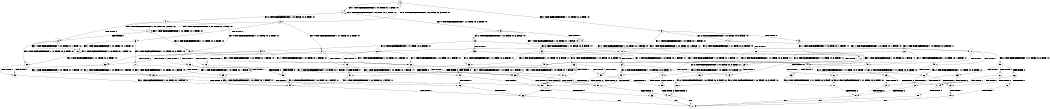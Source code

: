 digraph BCG {
size = "7, 10.5";
center = TRUE;
node [shape = circle];
0 [peripheries = 2];
0 -> 1 [label = "EX !1 !ATOMIC_EXCH_BRANCH (1, +0, TRUE, +0, 1, TRUE) !:0:"];
0 -> 2 [label = "EX !2 !ATOMIC_EXCH_BRANCH (1, +0, FALSE, +0, 3, TRUE) !:0:"];
0 -> 3 [label = "EX !0 !ATOMIC_EXCH_BRANCH (1, +1, TRUE, +0, 2, TRUE) !:0:"];
1 -> 4 [label = "EX !2 !ATOMIC_EXCH_BRANCH (1, +0, FALSE, +0, 3, TRUE) !:0:"];
1 -> 5 [label = "EX !0 !ATOMIC_EXCH_BRANCH (1, +1, TRUE, +0, 2, TRUE) !:0:"];
1 -> 1 [label = "EX !1 !ATOMIC_EXCH_BRANCH (1, +0, TRUE, +0, 1, TRUE) !:0:"];
2 -> 6 [label = "TERMINATE !2"];
2 -> 7 [label = "EX !1 !ATOMIC_EXCH_BRANCH (1, +0, TRUE, +0, 1, TRUE) !:0:"];
2 -> 8 [label = "EX !0 !ATOMIC_EXCH_BRANCH (1, +1, TRUE, +0, 2, TRUE) !:0:"];
3 -> 9 [label = "TERMINATE !0"];
3 -> 10 [label = "EX !1 !ATOMIC_EXCH_BRANCH (1, +0, TRUE, +0, 1, FALSE) !:0:"];
3 -> 11 [label = "EX !2 !ATOMIC_EXCH_BRANCH (1, +0, FALSE, +0, 3, FALSE) !:0:"];
4 -> 12 [label = "TERMINATE !2"];
4 -> 13 [label = "EX !0 !ATOMIC_EXCH_BRANCH (1, +1, TRUE, +0, 2, TRUE) !:0:"];
4 -> 7 [label = "EX !1 !ATOMIC_EXCH_BRANCH (1, +0, TRUE, +0, 1, TRUE) !:0:"];
5 -> 14 [label = "TERMINATE !0"];
5 -> 15 [label = "EX !2 !ATOMIC_EXCH_BRANCH (1, +0, FALSE, +0, 3, FALSE) !:0:"];
5 -> 10 [label = "EX !1 !ATOMIC_EXCH_BRANCH (1, +0, TRUE, +0, 1, FALSE) !:0:"];
6 -> 16 [label = "EX !1 !ATOMIC_EXCH_BRANCH (1, +0, TRUE, +0, 1, TRUE) !:0:"];
6 -> 17 [label = "EX !0 !ATOMIC_EXCH_BRANCH (1, +1, TRUE, +0, 2, TRUE) !:0:"];
7 -> 12 [label = "TERMINATE !2"];
7 -> 13 [label = "EX !0 !ATOMIC_EXCH_BRANCH (1, +1, TRUE, +0, 2, TRUE) !:0:"];
7 -> 7 [label = "EX !1 !ATOMIC_EXCH_BRANCH (1, +0, TRUE, +0, 1, TRUE) !:0:"];
8 -> 18 [label = "TERMINATE !2"];
8 -> 19 [label = "TERMINATE !0"];
8 -> 20 [label = "EX !1 !ATOMIC_EXCH_BRANCH (1, +0, TRUE, +0, 1, FALSE) !:0:"];
9 -> 21 [label = "EX !1 !ATOMIC_EXCH_BRANCH (1, +0, TRUE, +0, 1, FALSE) !:1:"];
9 -> 22 [label = "EX !2 !ATOMIC_EXCH_BRANCH (1, +0, FALSE, +0, 3, FALSE) !:1:"];
10 -> 23 [label = "TERMINATE !1"];
10 -> 24 [label = "TERMINATE !0"];
10 -> 25 [label = "EX !2 !ATOMIC_EXCH_BRANCH (1, +0, FALSE, +0, 3, TRUE) !:0:"];
11 -> 26 [label = "TERMINATE !0"];
11 -> 27 [label = "EX !1 !ATOMIC_EXCH_BRANCH (1, +0, TRUE, +0, 1, FALSE) !:0:"];
11 -> 28 [label = "EX !2 !ATOMIC_EXCH_BRANCH (1, +1, TRUE, +0, 3, FALSE) !:0:"];
12 -> 29 [label = "EX !0 !ATOMIC_EXCH_BRANCH (1, +1, TRUE, +0, 2, TRUE) !:0:"];
12 -> 16 [label = "EX !1 !ATOMIC_EXCH_BRANCH (1, +0, TRUE, +0, 1, TRUE) !:0:"];
13 -> 30 [label = "TERMINATE !2"];
13 -> 31 [label = "TERMINATE !0"];
13 -> 20 [label = "EX !1 !ATOMIC_EXCH_BRANCH (1, +0, TRUE, +0, 1, FALSE) !:0:"];
14 -> 32 [label = "EX !2 !ATOMIC_EXCH_BRANCH (1, +0, FALSE, +0, 3, FALSE) !:1:"];
14 -> 21 [label = "EX !1 !ATOMIC_EXCH_BRANCH (1, +0, TRUE, +0, 1, FALSE) !:1:"];
15 -> 33 [label = "TERMINATE !0"];
15 -> 34 [label = "EX !2 !ATOMIC_EXCH_BRANCH (1, +1, TRUE, +0, 3, FALSE) !:0:"];
15 -> 27 [label = "EX !1 !ATOMIC_EXCH_BRANCH (1, +0, TRUE, +0, 1, FALSE) !:0:"];
16 -> 29 [label = "EX !0 !ATOMIC_EXCH_BRANCH (1, +1, TRUE, +0, 2, TRUE) !:0:"];
16 -> 16 [label = "EX !1 !ATOMIC_EXCH_BRANCH (1, +0, TRUE, +0, 1, TRUE) !:0:"];
17 -> 35 [label = "TERMINATE !0"];
17 -> 36 [label = "EX !1 !ATOMIC_EXCH_BRANCH (1, +0, TRUE, +0, 1, FALSE) !:0:"];
18 -> 35 [label = "TERMINATE !0"];
18 -> 36 [label = "EX !1 !ATOMIC_EXCH_BRANCH (1, +0, TRUE, +0, 1, FALSE) !:0:"];
19 -> 37 [label = "TERMINATE !2"];
19 -> 38 [label = "EX !1 !ATOMIC_EXCH_BRANCH (1, +0, TRUE, +0, 1, FALSE) !:1:"];
20 -> 39 [label = "TERMINATE !1"];
20 -> 40 [label = "TERMINATE !2"];
20 -> 41 [label = "TERMINATE !0"];
21 -> 42 [label = "TERMINATE !1"];
21 -> 43 [label = "EX !2 !ATOMIC_EXCH_BRANCH (1, +0, FALSE, +0, 3, TRUE) !:1:"];
22 -> 44 [label = "EX !1 !ATOMIC_EXCH_BRANCH (1, +0, TRUE, +0, 1, FALSE) !:1:"];
22 -> 45 [label = "EX !2 !ATOMIC_EXCH_BRANCH (1, +1, TRUE, +0, 3, FALSE) !:1:"];
23 -> 46 [label = "TERMINATE !0"];
23 -> 47 [label = "EX !2 !ATOMIC_EXCH_BRANCH (1, +0, FALSE, +0, 3, TRUE) !:0:"];
24 -> 42 [label = "TERMINATE !1"];
24 -> 43 [label = "EX !2 !ATOMIC_EXCH_BRANCH (1, +0, FALSE, +0, 3, TRUE) !:1:"];
25 -> 39 [label = "TERMINATE !1"];
25 -> 40 [label = "TERMINATE !2"];
25 -> 41 [label = "TERMINATE !0"];
26 -> 44 [label = "EX !1 !ATOMIC_EXCH_BRANCH (1, +0, TRUE, +0, 1, FALSE) !:1:"];
26 -> 45 [label = "EX !2 !ATOMIC_EXCH_BRANCH (1, +1, TRUE, +0, 3, FALSE) !:1:"];
27 -> 48 [label = "TERMINATE !1"];
27 -> 49 [label = "TERMINATE !0"];
27 -> 50 [label = "EX !2 !ATOMIC_EXCH_BRANCH (1, +1, TRUE, +0, 3, TRUE) !:0:"];
28 -> 18 [label = "TERMINATE !2"];
28 -> 19 [label = "TERMINATE !0"];
28 -> 20 [label = "EX !1 !ATOMIC_EXCH_BRANCH (1, +0, TRUE, +0, 1, FALSE) !:0:"];
29 -> 51 [label = "TERMINATE !0"];
29 -> 36 [label = "EX !1 !ATOMIC_EXCH_BRANCH (1, +0, TRUE, +0, 1, FALSE) !:0:"];
30 -> 51 [label = "TERMINATE !0"];
30 -> 36 [label = "EX !1 !ATOMIC_EXCH_BRANCH (1, +0, TRUE, +0, 1, FALSE) !:0:"];
31 -> 52 [label = "TERMINATE !2"];
31 -> 38 [label = "EX !1 !ATOMIC_EXCH_BRANCH (1, +0, TRUE, +0, 1, FALSE) !:1:"];
32 -> 53 [label = "EX !2 !ATOMIC_EXCH_BRANCH (1, +1, TRUE, +0, 3, FALSE) !:1:"];
32 -> 44 [label = "EX !1 !ATOMIC_EXCH_BRANCH (1, +0, TRUE, +0, 1, FALSE) !:1:"];
33 -> 53 [label = "EX !2 !ATOMIC_EXCH_BRANCH (1, +1, TRUE, +0, 3, FALSE) !:1:"];
33 -> 44 [label = "EX !1 !ATOMIC_EXCH_BRANCH (1, +0, TRUE, +0, 1, FALSE) !:1:"];
34 -> 30 [label = "TERMINATE !2"];
34 -> 31 [label = "TERMINATE !0"];
34 -> 20 [label = "EX !1 !ATOMIC_EXCH_BRANCH (1, +0, TRUE, +0, 1, FALSE) !:0:"];
35 -> 54 [label = "EX !1 !ATOMIC_EXCH_BRANCH (1, +0, TRUE, +0, 1, FALSE) !:1:"];
36 -> 55 [label = "TERMINATE !1"];
36 -> 56 [label = "TERMINATE !0"];
37 -> 54 [label = "EX !1 !ATOMIC_EXCH_BRANCH (1, +0, TRUE, +0, 1, FALSE) !:1:"];
38 -> 57 [label = "TERMINATE !1"];
38 -> 58 [label = "TERMINATE !2"];
39 -> 55 [label = "TERMINATE !2"];
39 -> 59 [label = "TERMINATE !0"];
40 -> 55 [label = "TERMINATE !1"];
40 -> 56 [label = "TERMINATE !0"];
41 -> 57 [label = "TERMINATE !1"];
41 -> 58 [label = "TERMINATE !2"];
42 -> 60 [label = "EX !2 !ATOMIC_EXCH_BRANCH (1, +0, FALSE, +0, 3, TRUE) !:2:"];
43 -> 57 [label = "TERMINATE !1"];
43 -> 58 [label = "TERMINATE !2"];
44 -> 61 [label = "TERMINATE !1"];
44 -> 62 [label = "EX !2 !ATOMIC_EXCH_BRANCH (1, +1, TRUE, +0, 3, TRUE) !:1:"];
45 -> 37 [label = "TERMINATE !2"];
45 -> 38 [label = "EX !1 !ATOMIC_EXCH_BRANCH (1, +0, TRUE, +0, 1, FALSE) !:1:"];
46 -> 60 [label = "EX !2 !ATOMIC_EXCH_BRANCH (1, +0, FALSE, +0, 3, TRUE) !:2:"];
47 -> 55 [label = "TERMINATE !2"];
47 -> 59 [label = "TERMINATE !0"];
48 -> 63 [label = "TERMINATE !0"];
48 -> 64 [label = "EX !2 !ATOMIC_EXCH_BRANCH (1, +1, TRUE, +0, 3, TRUE) !:0:"];
49 -> 61 [label = "TERMINATE !1"];
49 -> 62 [label = "EX !2 !ATOMIC_EXCH_BRANCH (1, +1, TRUE, +0, 3, TRUE) !:1:"];
50 -> 65 [label = "TERMINATE !1"];
50 -> 66 [label = "TERMINATE !2"];
50 -> 67 [label = "TERMINATE !0"];
51 -> 54 [label = "EX !1 !ATOMIC_EXCH_BRANCH (1, +0, TRUE, +0, 1, FALSE) !:1:"];
52 -> 54 [label = "EX !1 !ATOMIC_EXCH_BRANCH (1, +0, TRUE, +0, 1, FALSE) !:1:"];
53 -> 52 [label = "TERMINATE !2"];
53 -> 38 [label = "EX !1 !ATOMIC_EXCH_BRANCH (1, +0, TRUE, +0, 1, FALSE) !:1:"];
54 -> 68 [label = "TERMINATE !1"];
55 -> 69 [label = "TERMINATE !0"];
56 -> 68 [label = "TERMINATE !1"];
57 -> 70 [label = "TERMINATE !2"];
58 -> 68 [label = "TERMINATE !1"];
59 -> 70 [label = "TERMINATE !2"];
60 -> 70 [label = "TERMINATE !2"];
61 -> 71 [label = "EX !2 !ATOMIC_EXCH_BRANCH (1, +1, TRUE, +0, 3, TRUE) !:2:"];
62 -> 72 [label = "TERMINATE !1"];
62 -> 73 [label = "TERMINATE !2"];
63 -> 71 [label = "EX !2 !ATOMIC_EXCH_BRANCH (1, +1, TRUE, +0, 3, TRUE) !:2:"];
64 -> 74 [label = "TERMINATE !2"];
64 -> 75 [label = "TERMINATE !0"];
65 -> 74 [label = "TERMINATE !2"];
65 -> 75 [label = "TERMINATE !0"];
66 -> 74 [label = "TERMINATE !1"];
66 -> 76 [label = "TERMINATE !0"];
67 -> 72 [label = "TERMINATE !1"];
67 -> 73 [label = "TERMINATE !2"];
68 -> 77 [label = "exit"];
69 -> 77 [label = "exit"];
70 -> 77 [label = "exit"];
71 -> 78 [label = "TERMINATE !2"];
72 -> 78 [label = "TERMINATE !2"];
73 -> 79 [label = "TERMINATE !1"];
74 -> 80 [label = "TERMINATE !0"];
75 -> 78 [label = "TERMINATE !2"];
76 -> 79 [label = "TERMINATE !1"];
78 -> 77 [label = "exit"];
79 -> 77 [label = "exit"];
80 -> 77 [label = "exit"];
}
